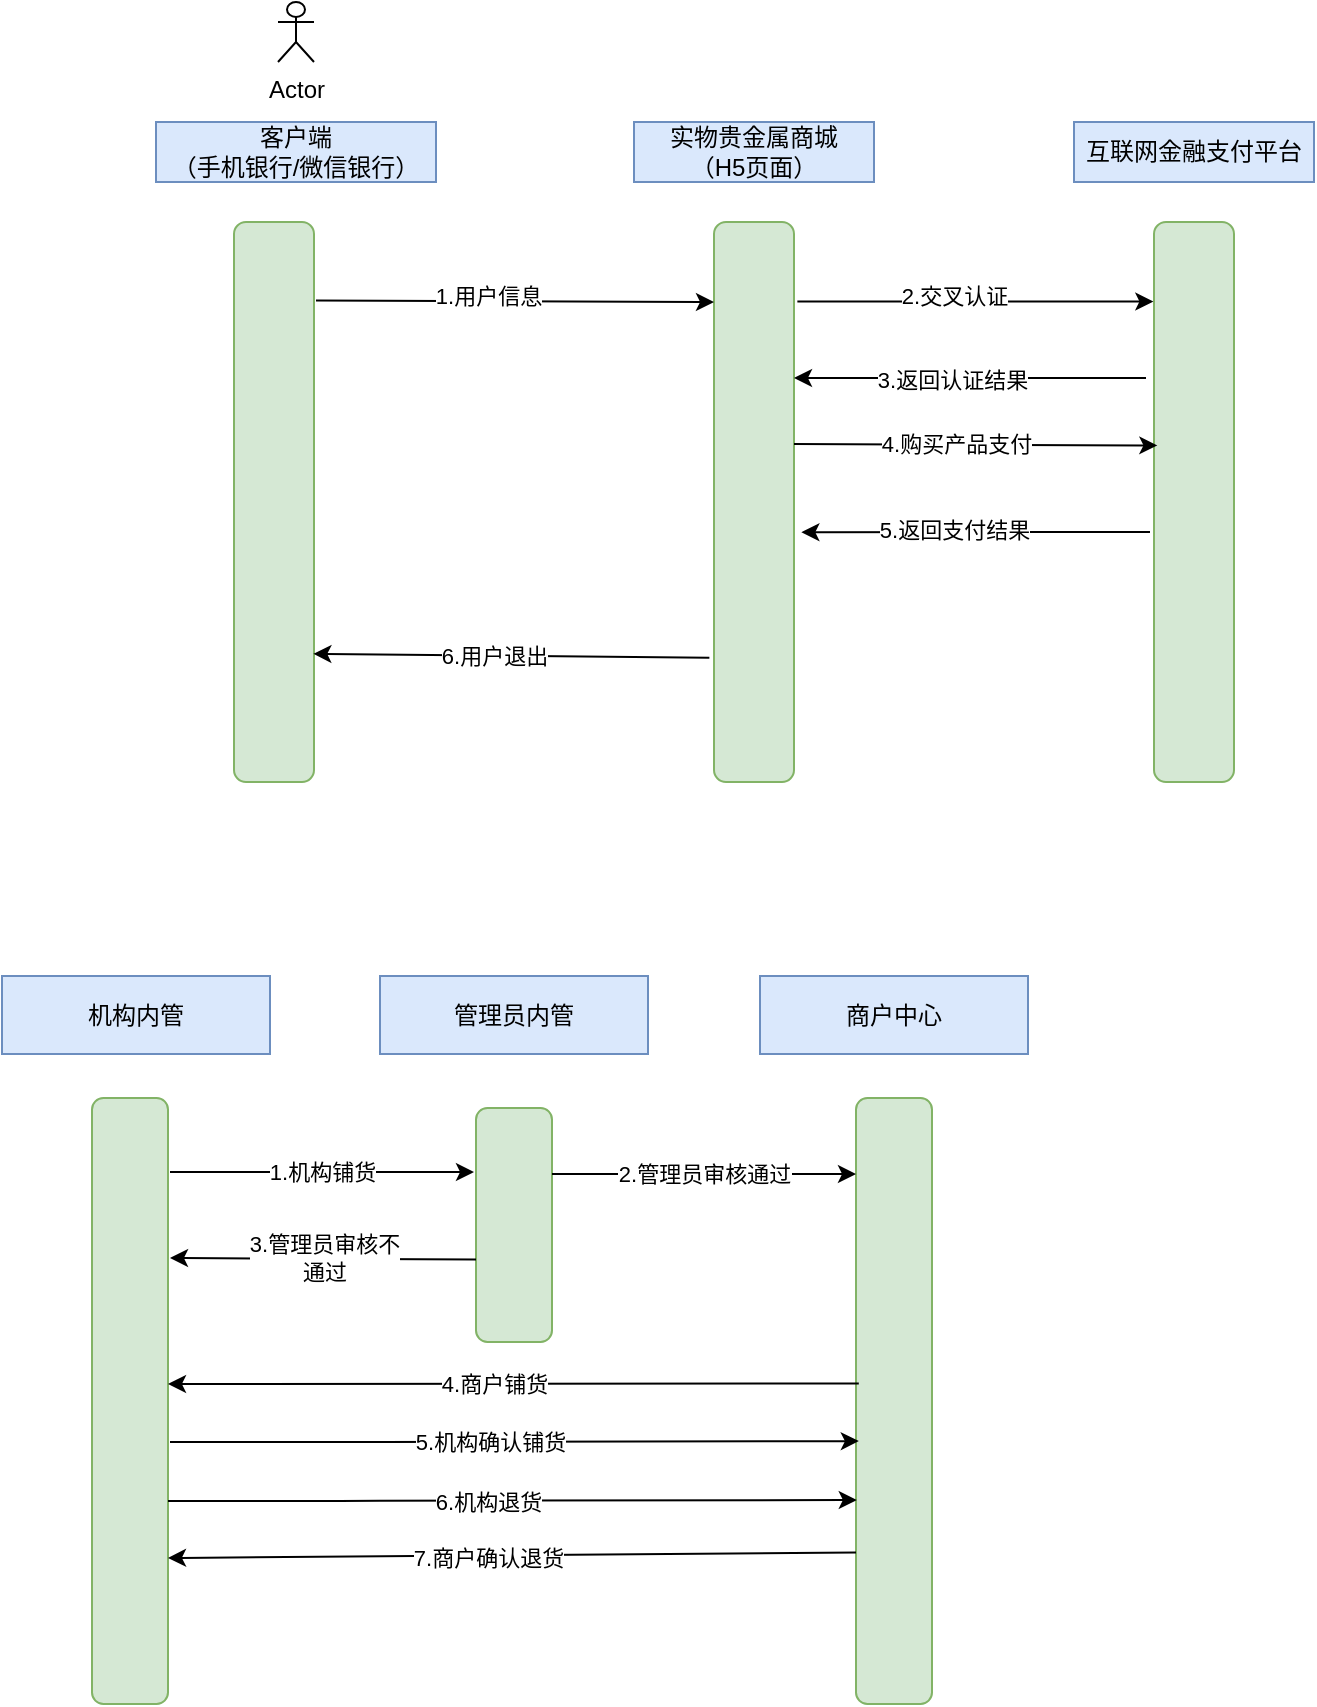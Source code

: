 <mxfile version="15.2.9" type="github"><diagram id="6a731a19-8d31-9384-78a2-239565b7b9f0" name="Page-1"><mxGraphModel dx="1038" dy="1380" grid="0" gridSize="10" guides="1" tooltips="1" connect="1" arrows="1" fold="1" page="0" pageScale="1" pageWidth="827" pageHeight="1169" background="none" math="0" shadow="0"><root><mxCell id="0"/><mxCell id="1" parent="0"/><mxCell id="AGExYWn8k3dTAs_JBI68-2257" value="Actor" style="shape=umlActor;verticalLabelPosition=bottom;verticalAlign=top;html=1;outlineConnect=0;rounded=1;" parent="1" vertex="1"><mxGeometry x="142" y="-470" width="18" height="30" as="geometry"/></mxCell><mxCell id="AGExYWn8k3dTAs_JBI68-2258" value="客户端&lt;br&gt;（手机银行/微信银行）" style="whiteSpace=wrap;html=1;rounded=0;fillColor=#dae8fc;strokeColor=#6c8ebf;" parent="1" vertex="1"><mxGeometry x="81" y="-410" width="140" height="30" as="geometry"/></mxCell><mxCell id="AGExYWn8k3dTAs_JBI68-2259" value="" style="whiteSpace=wrap;html=1;fillColor=#d5e8d4;strokeColor=#82b366;rounded=1;" parent="1" vertex="1"><mxGeometry x="120" y="-360" width="40" height="280" as="geometry"/></mxCell><mxCell id="AGExYWn8k3dTAs_JBI68-2262" value="实物贵金属商城&lt;br&gt;（H5页面）" style="whiteSpace=wrap;html=1;rounded=0;fillColor=#dae8fc;strokeColor=#6c8ebf;" parent="1" vertex="1"><mxGeometry x="320" y="-410" width="120" height="30" as="geometry"/></mxCell><mxCell id="AGExYWn8k3dTAs_JBI68-2263" value="互联网金融支付平台" style="whiteSpace=wrap;html=1;rounded=0;fillColor=#dae8fc;strokeColor=#6c8ebf;" parent="1" vertex="1"><mxGeometry x="540" y="-410" width="120" height="30" as="geometry"/></mxCell><mxCell id="AGExYWn8k3dTAs_JBI68-2265" value="" style="whiteSpace=wrap;html=1;fillColor=#d5e8d4;strokeColor=#82b366;rounded=1;" parent="1" vertex="1"><mxGeometry x="360" y="-360" width="40" height="280" as="geometry"/></mxCell><mxCell id="AGExYWn8k3dTAs_JBI68-2266" value="" style="endArrow=classic;html=1;exitX=1.025;exitY=0.14;exitDx=0;exitDy=0;exitPerimeter=0;" parent="1" source="AGExYWn8k3dTAs_JBI68-2259" edge="1"><mxGeometry width="50" height="50" relative="1" as="geometry"><mxPoint x="170" y="-320" as="sourcePoint"/><mxPoint x="360" y="-320" as="targetPoint"/></mxGeometry></mxCell><mxCell id="AGExYWn8k3dTAs_JBI68-2267" value="1.用户信息" style="edgeLabel;html=1;align=center;verticalAlign=middle;resizable=0;points=[];rounded=1;" parent="AGExYWn8k3dTAs_JBI68-2266" vertex="1" connectable="0"><mxGeometry x="-0.134" y="3" relative="1" as="geometry"><mxPoint as="offset"/></mxGeometry></mxCell><mxCell id="AGExYWn8k3dTAs_JBI68-2268" value="" style="whiteSpace=wrap;html=1;fillColor=#d5e8d4;strokeColor=#82b366;rounded=1;" parent="1" vertex="1"><mxGeometry x="580" y="-360" width="40" height="280" as="geometry"/></mxCell><mxCell id="AGExYWn8k3dTAs_JBI68-2272" value="" style="endArrow=classic;html=1;entryX=-0.008;entryY=0.142;entryDx=0;entryDy=0;entryPerimeter=0;exitX=1.042;exitY=0.142;exitDx=0;exitDy=0;exitPerimeter=0;" parent="1" source="AGExYWn8k3dTAs_JBI68-2265" target="AGExYWn8k3dTAs_JBI68-2268" edge="1"><mxGeometry width="50" height="50" relative="1" as="geometry"><mxPoint x="400" y="-280" as="sourcePoint"/><mxPoint x="450" y="-330" as="targetPoint"/></mxGeometry></mxCell><mxCell id="AGExYWn8k3dTAs_JBI68-2273" value="2.交叉认证" style="edgeLabel;html=1;align=center;verticalAlign=middle;resizable=0;points=[];rounded=1;" parent="AGExYWn8k3dTAs_JBI68-2272" vertex="1" connectable="0"><mxGeometry x="-0.124" y="3" relative="1" as="geometry"><mxPoint as="offset"/></mxGeometry></mxCell><mxCell id="AGExYWn8k3dTAs_JBI68-2274" value="" style="endArrow=classic;html=1;" parent="1" edge="1"><mxGeometry width="50" height="50" relative="1" as="geometry"><mxPoint x="576" y="-282" as="sourcePoint"/><mxPoint x="400" y="-282" as="targetPoint"/></mxGeometry></mxCell><mxCell id="AGExYWn8k3dTAs_JBI68-2275" value="3.返回认证结果" style="edgeLabel;html=1;align=center;verticalAlign=middle;resizable=0;points=[];rounded=1;" parent="AGExYWn8k3dTAs_JBI68-2274" vertex="1" connectable="0"><mxGeometry x="0.189" y="1" relative="1" as="geometry"><mxPoint x="7" as="offset"/></mxGeometry></mxCell><mxCell id="AGExYWn8k3dTAs_JBI68-2277" value="" style="endArrow=classic;html=1;entryX=0.042;entryY=0.399;entryDx=0;entryDy=0;entryPerimeter=0;" parent="1" target="AGExYWn8k3dTAs_JBI68-2268" edge="1"><mxGeometry width="50" height="50" relative="1" as="geometry"><mxPoint x="400" y="-249" as="sourcePoint"/><mxPoint x="430" y="-300" as="targetPoint"/></mxGeometry></mxCell><mxCell id="AGExYWn8k3dTAs_JBI68-2278" value="4.购买产品支付" style="edgeLabel;html=1;align=center;verticalAlign=middle;resizable=0;points=[];rounded=1;" parent="AGExYWn8k3dTAs_JBI68-2277" vertex="1" connectable="0"><mxGeometry x="-0.106" y="2" relative="1" as="geometry"><mxPoint y="1" as="offset"/></mxGeometry></mxCell><mxCell id="AGExYWn8k3dTAs_JBI68-2280" value="" style="endArrow=classic;html=1;entryX=1.092;entryY=0.554;entryDx=0;entryDy=0;entryPerimeter=0;" parent="1" target="AGExYWn8k3dTAs_JBI68-2265" edge="1"><mxGeometry width="50" height="50" relative="1" as="geometry"><mxPoint x="578" y="-205" as="sourcePoint"/><mxPoint x="430" y="-300" as="targetPoint"/></mxGeometry></mxCell><mxCell id="AGExYWn8k3dTAs_JBI68-2281" value="5.返回支付结果" style="edgeLabel;html=1;align=center;verticalAlign=middle;resizable=0;points=[];rounded=1;" parent="AGExYWn8k3dTAs_JBI68-2280" vertex="1" connectable="0"><mxGeometry x="0.367" y="-1" relative="1" as="geometry"><mxPoint x="21" as="offset"/></mxGeometry></mxCell><mxCell id="AGExYWn8k3dTAs_JBI68-2282" value="" style="endArrow=classic;html=1;entryX=0.992;entryY=0.771;entryDx=0;entryDy=0;entryPerimeter=0;exitX=-0.058;exitY=0.778;exitDx=0;exitDy=0;exitPerimeter=0;" parent="1" source="AGExYWn8k3dTAs_JBI68-2265" target="AGExYWn8k3dTAs_JBI68-2259" edge="1"><mxGeometry width="50" height="50" relative="1" as="geometry"><mxPoint x="350" y="-144" as="sourcePoint"/><mxPoint x="430" y="-300" as="targetPoint"/></mxGeometry></mxCell><mxCell id="AGExYWn8k3dTAs_JBI68-2283" value="6.用户退出" style="edgeLabel;html=1;align=center;verticalAlign=middle;resizable=0;points=[];rounded=1;" parent="AGExYWn8k3dTAs_JBI68-2282" vertex="1" connectable="0"><mxGeometry x="0.091" relative="1" as="geometry"><mxPoint as="offset"/></mxGeometry></mxCell><mxCell id="6G3EZZl65rwG3CqXw1-m-1" value="机构内管" style="rounded=0;whiteSpace=wrap;html=1;fillColor=#dae8fc;strokeColor=#6c8ebf;" parent="1" vertex="1"><mxGeometry x="4" y="17" width="134" height="39" as="geometry"/></mxCell><mxCell id="6G3EZZl65rwG3CqXw1-m-2" value="管理员内管" style="rounded=0;whiteSpace=wrap;html=1;fillColor=#dae8fc;strokeColor=#6c8ebf;" parent="1" vertex="1"><mxGeometry x="193" y="17" width="134" height="39" as="geometry"/></mxCell><mxCell id="6G3EZZl65rwG3CqXw1-m-3" value="商户中心" style="rounded=0;whiteSpace=wrap;html=1;fillColor=#dae8fc;strokeColor=#6c8ebf;" parent="1" vertex="1"><mxGeometry x="383" y="17" width="134" height="39" as="geometry"/></mxCell><mxCell id="6G3EZZl65rwG3CqXw1-m-5" value="" style="rounded=1;whiteSpace=wrap;html=1;fillColor=#d5e8d4;strokeColor=#82b366;" parent="1" vertex="1"><mxGeometry x="49" y="78" width="38" height="303" as="geometry"/></mxCell><mxCell id="6G3EZZl65rwG3CqXw1-m-7" value="" style="rounded=1;whiteSpace=wrap;html=1;fillColor=#d5e8d4;strokeColor=#82b366;" parent="1" vertex="1"><mxGeometry x="431" y="78" width="38" height="303" as="geometry"/></mxCell><mxCell id="6G3EZZl65rwG3CqXw1-m-8" value="" style="rounded=1;whiteSpace=wrap;html=1;fillColor=#d5e8d4;strokeColor=#82b366;" parent="1" vertex="1"><mxGeometry x="241" y="83" width="38" height="117" as="geometry"/></mxCell><mxCell id="6G3EZZl65rwG3CqXw1-m-9" value="1.机构铺货" style="endArrow=classic;html=1;" parent="1" edge="1"><mxGeometry width="50" height="50" relative="1" as="geometry"><mxPoint x="88" y="115" as="sourcePoint"/><mxPoint x="240" y="115" as="targetPoint"/></mxGeometry></mxCell><mxCell id="6G3EZZl65rwG3CqXw1-m-10" value="2.管理员审核通过" style="endArrow=classic;html=1;" parent="1" edge="1"><mxGeometry width="50" height="50" relative="1" as="geometry"><mxPoint x="279" y="116" as="sourcePoint"/><mxPoint x="431" y="116" as="targetPoint"/></mxGeometry></mxCell><mxCell id="6G3EZZl65rwG3CqXw1-m-11" value="3.管理员审核不&lt;br&gt;通过" style="endArrow=classic;html=1;exitX=0;exitY=0.25;exitDx=0;exitDy=0;" parent="1" edge="1"><mxGeometry width="50" height="50" relative="1" as="geometry"><mxPoint x="241" y="158.75" as="sourcePoint"/><mxPoint x="88" y="158" as="targetPoint"/></mxGeometry></mxCell><mxCell id="6G3EZZl65rwG3CqXw1-m-12" value="" style="endArrow=classic;html=1;exitX=0.037;exitY=0.471;exitDx=0;exitDy=0;exitPerimeter=0;" parent="1" source="6G3EZZl65rwG3CqXw1-m-7" edge="1"><mxGeometry width="50" height="50" relative="1" as="geometry"><mxPoint x="427" y="221" as="sourcePoint"/><mxPoint x="87" y="221" as="targetPoint"/></mxGeometry></mxCell><mxCell id="6G3EZZl65rwG3CqXw1-m-13" value="4.商户铺货" style="edgeLabel;html=1;align=center;verticalAlign=middle;resizable=0;points=[];" parent="6G3EZZl65rwG3CqXw1-m-12" vertex="1" connectable="0"><mxGeometry x="0.057" relative="1" as="geometry"><mxPoint as="offset"/></mxGeometry></mxCell><mxCell id="6G3EZZl65rwG3CqXw1-m-14" value="" style="endArrow=classic;html=1;entryX=0.037;entryY=0.553;entryDx=0;entryDy=0;entryPerimeter=0;" parent="1" edge="1"><mxGeometry width="50" height="50" relative="1" as="geometry"><mxPoint x="88" y="250" as="sourcePoint"/><mxPoint x="432.406" y="249.559" as="targetPoint"/><Array as="points"><mxPoint x="184" y="250"/></Array></mxGeometry></mxCell><mxCell id="6G3EZZl65rwG3CqXw1-m-15" value="5.机构确认铺货" style="edgeLabel;html=1;align=center;verticalAlign=middle;resizable=0;points=[];" parent="6G3EZZl65rwG3CqXw1-m-14" vertex="1" connectable="0"><mxGeometry x="0.057" relative="1" as="geometry"><mxPoint x="-22" as="offset"/></mxGeometry></mxCell><mxCell id="6G3EZZl65rwG3CqXw1-m-16" value="" style="endArrow=classic;exitX=0;exitY=0.75;exitDx=0;exitDy=0;html=1;" parent="1" source="6G3EZZl65rwG3CqXw1-m-7" edge="1"><mxGeometry width="50" height="50" relative="1" as="geometry"><mxPoint x="426" y="308" as="sourcePoint"/><mxPoint x="87" y="308" as="targetPoint"/></mxGeometry></mxCell><mxCell id="6G3EZZl65rwG3CqXw1-m-33" value="7.商户确认退货" style="edgeLabel;html=1;align=center;verticalAlign=middle;resizable=0;points=[];" parent="6G3EZZl65rwG3CqXw1-m-16" vertex="1" connectable="0"><mxGeometry x="0.073" y="1" relative="1" as="geometry"><mxPoint as="offset"/></mxGeometry></mxCell><mxCell id="6G3EZZl65rwG3CqXw1-m-25" value="" style="endArrow=classic;html=1;entryX=0.037;entryY=0.553;entryDx=0;entryDy=0;entryPerimeter=0;" parent="1" edge="1"><mxGeometry width="50" height="50" relative="1" as="geometry"><mxPoint x="87" y="279.44" as="sourcePoint"/><mxPoint x="431.406" y="278.999" as="targetPoint"/><Array as="points"><mxPoint x="183" y="279.44"/></Array></mxGeometry></mxCell><mxCell id="6G3EZZl65rwG3CqXw1-m-26" value="6.机构退货" style="edgeLabel;html=1;align=center;verticalAlign=middle;resizable=0;points=[];" parent="6G3EZZl65rwG3CqXw1-m-25" vertex="1" connectable="0"><mxGeometry x="0.057" relative="1" as="geometry"><mxPoint x="-22" as="offset"/></mxGeometry></mxCell></root></mxGraphModel></diagram></mxfile>